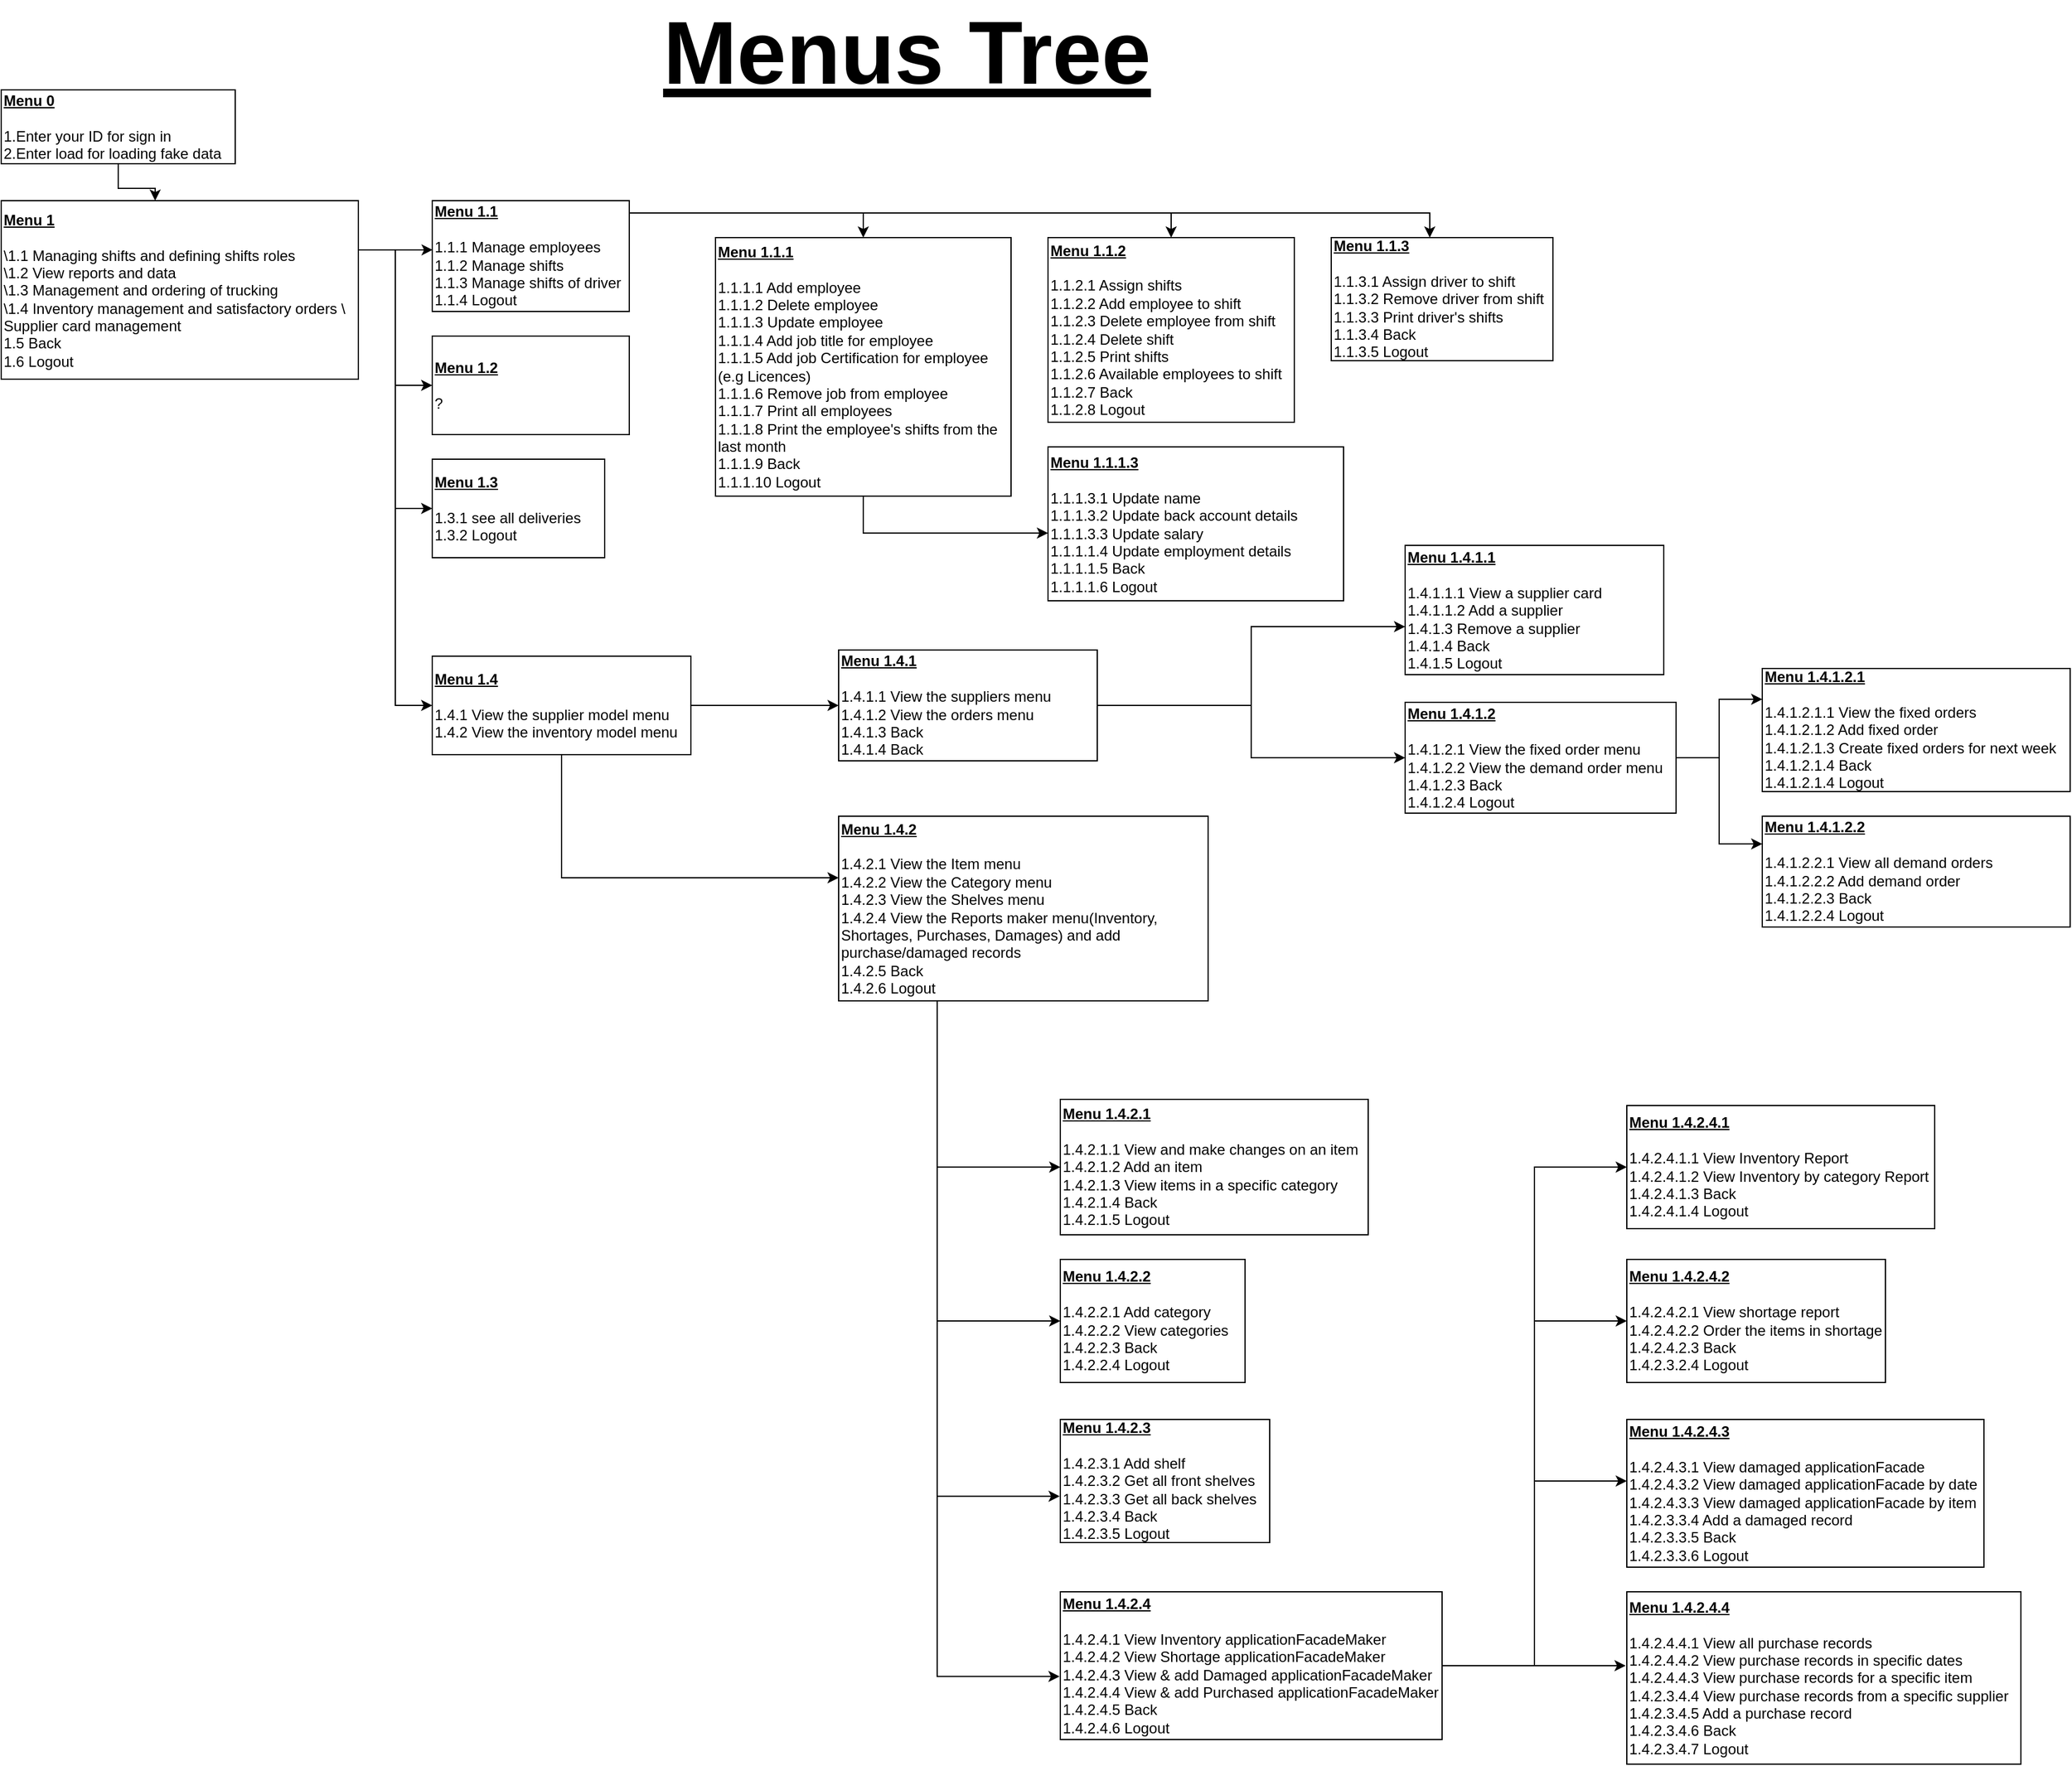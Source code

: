<mxfile version="18.0.5" type="google"><diagram id="ruL1MRWJ-r-PXbPsdeHv" name="Page-1"><mxGraphModel grid="1" page="1" gridSize="10" guides="1" tooltips="1" connect="1" arrows="1" fold="1" pageScale="1" pageWidth="850" pageHeight="1100" math="0" shadow="0"><root><mxCell id="0"/><mxCell id="1" parent="0"/><mxCell id="v5y0dJytwCC4T4Pbbbnd-27" style="edgeStyle=orthogonalEdgeStyle;rounded=0;orthogonalLoop=1;jettySize=auto;html=1;entryX=0.431;entryY=0;entryDx=0;entryDy=0;entryPerimeter=0;" edge="1" parent="1" source="v5y0dJytwCC4T4Pbbbnd-1" target="v5y0dJytwCC4T4Pbbbnd-4"><mxGeometry relative="1" as="geometry"/></mxCell><mxCell id="v5y0dJytwCC4T4Pbbbnd-1" value="&lt;b&gt;&lt;u&gt;Menu 0&lt;br&gt;&lt;/u&gt;&lt;/b&gt;&lt;br&gt;1.Enter your ID for sign in&lt;br&gt;2.Enter load for loading fake data" style="rounded=0;whiteSpace=wrap;html=1;align=left;" vertex="1" parent="1"><mxGeometry x="-830" y="-940" width="190" height="60" as="geometry"/></mxCell><mxCell id="v5y0dJytwCC4T4Pbbbnd-92" style="edgeStyle=orthogonalEdgeStyle;rounded=0;orthogonalLoop=1;jettySize=auto;html=1;entryX=0;entryY=0.5;entryDx=0;entryDy=0;" edge="1" parent="1" source="v5y0dJytwCC4T4Pbbbnd-4" target="v5y0dJytwCC4T4Pbbbnd-13"><mxGeometry relative="1" as="geometry"><Array as="points"><mxPoint x="-510" y="-810"/><mxPoint x="-510" y="-440"/></Array></mxGeometry></mxCell><mxCell id="v5y0dJytwCC4T4Pbbbnd-93" style="edgeStyle=orthogonalEdgeStyle;rounded=0;orthogonalLoop=1;jettySize=auto;html=1;entryX=0.002;entryY=0.444;entryDx=0;entryDy=0;entryPerimeter=0;" edge="1" parent="1" source="v5y0dJytwCC4T4Pbbbnd-4" target="v5y0dJytwCC4T4Pbbbnd-8"><mxGeometry relative="1" as="geometry"><Array as="points"><mxPoint x="-520" y="-810"/><mxPoint x="-520" y="-810"/></Array></mxGeometry></mxCell><mxCell id="v5y0dJytwCC4T4Pbbbnd-94" style="edgeStyle=orthogonalEdgeStyle;rounded=0;orthogonalLoop=1;jettySize=auto;html=1;entryX=0;entryY=0.5;entryDx=0;entryDy=0;" edge="1" parent="1" source="v5y0dJytwCC4T4Pbbbnd-4" target="v5y0dJytwCC4T4Pbbbnd-10"><mxGeometry relative="1" as="geometry"><Array as="points"><mxPoint x="-510" y="-810"/><mxPoint x="-510" y="-700"/></Array></mxGeometry></mxCell><mxCell id="v5y0dJytwCC4T4Pbbbnd-95" style="edgeStyle=orthogonalEdgeStyle;rounded=0;orthogonalLoop=1;jettySize=auto;html=1;entryX=0;entryY=0.5;entryDx=0;entryDy=0;" edge="1" parent="1" source="v5y0dJytwCC4T4Pbbbnd-4" target="v5y0dJytwCC4T4Pbbbnd-7"><mxGeometry relative="1" as="geometry"><Array as="points"><mxPoint x="-510" y="-810"/><mxPoint x="-510" y="-600"/></Array></mxGeometry></mxCell><mxCell id="v5y0dJytwCC4T4Pbbbnd-4" value="&lt;b&gt;&lt;u&gt;Menu 1&lt;br&gt;&lt;/u&gt;&lt;/b&gt;&lt;br&gt;\1.1 Managing shifts and defining shifts roles&lt;br&gt;\1.2 View reports and data&lt;br&gt;\1.3 Management and ordering of trucking&lt;br&gt;\1.4 Inventory management and satisfactory orders \ Supplier card management&lt;br&gt;1.5 Back&lt;br&gt;1.6 Logout" style="rounded=0;whiteSpace=wrap;html=1;align=left;" vertex="1" parent="1"><mxGeometry x="-830" y="-850" width="290" height="145" as="geometry"/></mxCell><mxCell id="v5y0dJytwCC4T4Pbbbnd-7" value="&lt;b&gt;&lt;u&gt;Menu 1.3&lt;br&gt;&lt;/u&gt;&lt;/b&gt;&lt;br&gt;1.3.1 see all deliveries&lt;br&gt;1.3.2 Logout" style="rounded=0;whiteSpace=wrap;html=1;align=left;" vertex="1" parent="1"><mxGeometry x="-480" y="-640" width="140" height="80" as="geometry"/></mxCell><mxCell id="v5y0dJytwCC4T4Pbbbnd-77" style="edgeStyle=orthogonalEdgeStyle;rounded=0;orthogonalLoop=1;jettySize=auto;html=1;" edge="1" parent="1" source="v5y0dJytwCC4T4Pbbbnd-8" target="v5y0dJytwCC4T4Pbbbnd-21"><mxGeometry relative="1" as="geometry"><Array as="points"><mxPoint x="330" y="-840"/></Array></mxGeometry></mxCell><mxCell id="v5y0dJytwCC4T4Pbbbnd-96" style="edgeStyle=orthogonalEdgeStyle;rounded=0;orthogonalLoop=1;jettySize=auto;html=1;entryX=0.5;entryY=0;entryDx=0;entryDy=0;" edge="1" parent="1" source="v5y0dJytwCC4T4Pbbbnd-8" target="v5y0dJytwCC4T4Pbbbnd-16"><mxGeometry relative="1" as="geometry"><Array as="points"><mxPoint x="120" y="-840"/></Array></mxGeometry></mxCell><mxCell id="v5y0dJytwCC4T4Pbbbnd-97" style="edgeStyle=orthogonalEdgeStyle;rounded=0;orthogonalLoop=1;jettySize=auto;html=1;entryX=0.5;entryY=0;entryDx=0;entryDy=0;" edge="1" parent="1" source="v5y0dJytwCC4T4Pbbbnd-8" target="v5y0dJytwCC4T4Pbbbnd-14"><mxGeometry relative="1" as="geometry"><Array as="points"><mxPoint x="-130" y="-840"/></Array></mxGeometry></mxCell><mxCell id="v5y0dJytwCC4T4Pbbbnd-8" value="&lt;b&gt;&lt;u&gt;Menu 1.1&lt;br&gt;&lt;/u&gt;&lt;/b&gt;&lt;br&gt;1.1.1 Manage employees&amp;nbsp;&lt;br&gt;1.1.2 Manage shifts&lt;br&gt;1.1.3 Manage shifts of driver&lt;br&gt;1.1.4 Logout" style="rounded=0;whiteSpace=wrap;html=1;align=left;" vertex="1" parent="1"><mxGeometry x="-480" y="-850" width="160" height="90" as="geometry"/></mxCell><mxCell id="v5y0dJytwCC4T4Pbbbnd-10" value="&lt;b&gt;&lt;u&gt;Menu 1.2&lt;br&gt;&lt;/u&gt;&lt;/b&gt;&lt;br&gt;?" style="rounded=0;whiteSpace=wrap;html=1;align=left;" vertex="1" parent="1"><mxGeometry x="-480" y="-740" width="160" height="80" as="geometry"/></mxCell><mxCell id="v5y0dJytwCC4T4Pbbbnd-82" style="edgeStyle=orthogonalEdgeStyle;rounded=0;orthogonalLoop=1;jettySize=auto;html=1;" edge="1" parent="1" source="v5y0dJytwCC4T4Pbbbnd-13" target="v5y0dJytwCC4T4Pbbbnd-29"><mxGeometry relative="1" as="geometry"/></mxCell><mxCell id="v5y0dJytwCC4T4Pbbbnd-87" style="edgeStyle=orthogonalEdgeStyle;rounded=0;orthogonalLoop=1;jettySize=auto;html=1;" edge="1" parent="1" source="v5y0dJytwCC4T4Pbbbnd-13" target="v5y0dJytwCC4T4Pbbbnd-32"><mxGeometry relative="1" as="geometry"><Array as="points"><mxPoint x="-375" y="-300"/></Array></mxGeometry></mxCell><mxCell id="v5y0dJytwCC4T4Pbbbnd-13" value="&lt;b&gt;&lt;u&gt;Menu 1.4&lt;br&gt;&lt;/u&gt;&lt;/b&gt;&lt;br&gt;1.4.1&amp;nbsp;View the supplier model menu&lt;br&gt;1.4.2&amp;nbsp;View the inventory model menu" style="rounded=0;whiteSpace=wrap;html=1;align=left;" vertex="1" parent="1"><mxGeometry x="-480" y="-480" width="210" height="80" as="geometry"/></mxCell><mxCell id="v5y0dJytwCC4T4Pbbbnd-80" style="edgeStyle=orthogonalEdgeStyle;rounded=0;orthogonalLoop=1;jettySize=auto;html=1;" edge="1" parent="1" source="v5y0dJytwCC4T4Pbbbnd-14" target="v5y0dJytwCC4T4Pbbbnd-79"><mxGeometry relative="1" as="geometry"><Array as="points"><mxPoint x="-130" y="-580"/></Array></mxGeometry></mxCell><mxCell id="v5y0dJytwCC4T4Pbbbnd-14" value="&lt;b&gt;&lt;u&gt;Menu 1.1.1&lt;br&gt;&lt;/u&gt;&lt;/b&gt;&lt;br&gt;1.1.1.1 Add employee&lt;br&gt;1.1.1.2 Delete employee&lt;br&gt;1.1.1.3 Update employee&lt;br&gt;1.1.1.4 Add job title for employee&lt;br&gt;1.1.1.5 Add job Certification for employee (e.g Licences)&lt;br&gt;1.1.1.6 Remove job from employee&lt;br&gt;1.1.1.7 Print all employees&lt;br&gt;1.1.1.8 Print the employee's shifts from the last month&lt;br&gt;1.1.1.9 Back&lt;br&gt;1.1.1.10 Logout" style="rounded=0;whiteSpace=wrap;html=1;align=left;" vertex="1" parent="1"><mxGeometry x="-250" y="-820" width="240" height="210" as="geometry"/></mxCell><mxCell id="v5y0dJytwCC4T4Pbbbnd-16" value="&lt;b&gt;&lt;u&gt;Menu 1.1.2&lt;br&gt;&lt;/u&gt;&lt;/b&gt;&lt;br&gt;1.1.2.1 Assign shifts&lt;br&gt;1.1.2.2 Add employee to shift&lt;br&gt;1.1.2.3 Delete employee from shift&lt;br&gt;1.1.2.4 Delete shift&lt;br&gt;1.1.2.5 Print shifts&lt;br&gt;1.1.2.6 Available employees to shift&lt;br&gt;1.1.2.7 Back&lt;br&gt;1.1.2.8 Logout&amp;nbsp;" style="rounded=0;whiteSpace=wrap;html=1;align=left;" vertex="1" parent="1"><mxGeometry x="20" y="-820" width="200" height="150" as="geometry"/></mxCell><mxCell id="v5y0dJytwCC4T4Pbbbnd-21" value="&lt;b&gt;&lt;u&gt;Menu 1.1.3&lt;br&gt;&lt;/u&gt;&lt;/b&gt;&lt;br&gt;1.1.3.1 Assign driver to shift&lt;br&gt;1.1.3.2 Remove driver from shift&lt;br&gt;1.1.3.3 Print driver's shifts&lt;br&gt;1.1.3.4 Back&lt;br&gt;1.1.3.5 Logout&amp;nbsp;" style="rounded=0;whiteSpace=wrap;html=1;align=left;" vertex="1" parent="1"><mxGeometry x="250" y="-820" width="180" height="100" as="geometry"/></mxCell><mxCell id="v5y0dJytwCC4T4Pbbbnd-84" style="edgeStyle=orthogonalEdgeStyle;rounded=0;orthogonalLoop=1;jettySize=auto;html=1;entryX=0;entryY=0.5;entryDx=0;entryDy=0;" edge="1" parent="1" source="v5y0dJytwCC4T4Pbbbnd-29" target="v5y0dJytwCC4T4Pbbbnd-34"><mxGeometry relative="1" as="geometry"/></mxCell><mxCell id="v5y0dJytwCC4T4Pbbbnd-103" style="edgeStyle=orthogonalEdgeStyle;rounded=0;orthogonalLoop=1;jettySize=auto;html=1;entryX=0;entryY=0.629;entryDx=0;entryDy=0;entryPerimeter=0;fontSize=72;" edge="1" parent="1" source="v5y0dJytwCC4T4Pbbbnd-29" target="v5y0dJytwCC4T4Pbbbnd-33"><mxGeometry relative="1" as="geometry"/></mxCell><mxCell id="v5y0dJytwCC4T4Pbbbnd-29" value="&lt;b&gt;&lt;u&gt;Menu 1.4.1&lt;br&gt;&lt;/u&gt;&lt;/b&gt;&lt;br&gt;1.4.1.1 View the suppliers menu&lt;br&gt;1.4.1.2 View the orders menu&lt;br&gt;1.4.1.3 Back&lt;br&gt;1.4.1.4 Back" style="rounded=0;whiteSpace=wrap;html=1;align=left;" vertex="1" parent="1"><mxGeometry x="-150" y="-485" width="210" height="90" as="geometry"/></mxCell><mxCell id="v5y0dJytwCC4T4Pbbbnd-88" style="edgeStyle=orthogonalEdgeStyle;rounded=0;orthogonalLoop=1;jettySize=auto;html=1;entryX=-0.002;entryY=0.573;entryDx=0;entryDy=0;entryPerimeter=0;" edge="1" parent="1" source="v5y0dJytwCC4T4Pbbbnd-32" target="v5y0dJytwCC4T4Pbbbnd-50"><mxGeometry relative="1" as="geometry"><Array as="points"><mxPoint x="-70" y="349"/></Array></mxGeometry></mxCell><mxCell id="v5y0dJytwCC4T4Pbbbnd-89" style="edgeStyle=orthogonalEdgeStyle;rounded=0;orthogonalLoop=1;jettySize=auto;html=1;entryX=-0.003;entryY=0.624;entryDx=0;entryDy=0;entryPerimeter=0;" edge="1" parent="1" source="v5y0dJytwCC4T4Pbbbnd-32" target="v5y0dJytwCC4T4Pbbbnd-48"><mxGeometry relative="1" as="geometry"><Array as="points"><mxPoint x="-70" y="202"/></Array></mxGeometry></mxCell><mxCell id="v5y0dJytwCC4T4Pbbbnd-90" style="edgeStyle=orthogonalEdgeStyle;rounded=0;orthogonalLoop=1;jettySize=auto;html=1;entryX=0;entryY=0.5;entryDx=0;entryDy=0;" edge="1" parent="1" source="v5y0dJytwCC4T4Pbbbnd-32" target="v5y0dJytwCC4T4Pbbbnd-46"><mxGeometry relative="1" as="geometry"><Array as="points"><mxPoint x="-70" y="60"/></Array></mxGeometry></mxCell><mxCell id="v5y0dJytwCC4T4Pbbbnd-91" style="edgeStyle=orthogonalEdgeStyle;rounded=0;orthogonalLoop=1;jettySize=auto;html=1;entryX=0;entryY=0.5;entryDx=0;entryDy=0;" edge="1" parent="1" source="v5y0dJytwCC4T4Pbbbnd-32" target="v5y0dJytwCC4T4Pbbbnd-43"><mxGeometry relative="1" as="geometry"><Array as="points"><mxPoint x="-70" y="-65"/></Array></mxGeometry></mxCell><mxCell id="v5y0dJytwCC4T4Pbbbnd-32" value="&lt;b&gt;&lt;u&gt;Menu 1.4.2&lt;br&gt;&lt;/u&gt;&lt;/b&gt;&lt;br&gt;1.4.2.1 View the Item menu&lt;br&gt;1.4.2.2 View the Category menu&lt;br&gt;1.4.2.3 View the Shelves menu&lt;br&gt;1.4.2.4 View the Reports maker menu(Inventory, Shortages, Purchases, Damages) and add purchase/damaged records&lt;br&gt;1.4.2.5 Back&lt;br&gt;1.4.2.6 Logout" style="rounded=0;whiteSpace=wrap;html=1;align=left;" vertex="1" parent="1"><mxGeometry x="-150" y="-350" width="300" height="150" as="geometry"/></mxCell><mxCell id="v5y0dJytwCC4T4Pbbbnd-33" value="&lt;b&gt;&lt;u&gt;Menu 1.4.1.1&lt;br&gt;&lt;/u&gt;&lt;/b&gt;&lt;br&gt;1.4.1.1.1 View a supplier card&lt;br&gt;1.4.1.1.2 Add a supplier&amp;nbsp;&lt;br&gt;1.4.1.3 Remove a supplier&lt;br&gt;1.4.1.4 Back&lt;br&gt;1.4.1.5 Logout" style="rounded=0;whiteSpace=wrap;html=1;align=left;" vertex="1" parent="1"><mxGeometry x="310" y="-570" width="210" height="105" as="geometry"/></mxCell><mxCell id="v5y0dJytwCC4T4Pbbbnd-85" style="edgeStyle=orthogonalEdgeStyle;rounded=0;orthogonalLoop=1;jettySize=auto;html=1;exitX=1;exitY=0.5;exitDx=0;exitDy=0;entryX=0;entryY=0.25;entryDx=0;entryDy=0;" edge="1" parent="1" source="v5y0dJytwCC4T4Pbbbnd-34" target="v5y0dJytwCC4T4Pbbbnd-37"><mxGeometry relative="1" as="geometry"/></mxCell><mxCell id="v5y0dJytwCC4T4Pbbbnd-86" style="edgeStyle=orthogonalEdgeStyle;rounded=0;orthogonalLoop=1;jettySize=auto;html=1;entryX=0;entryY=0.25;entryDx=0;entryDy=0;" edge="1" parent="1" source="v5y0dJytwCC4T4Pbbbnd-34" target="v5y0dJytwCC4T4Pbbbnd-40"><mxGeometry relative="1" as="geometry"/></mxCell><mxCell id="v5y0dJytwCC4T4Pbbbnd-34" value="&lt;b&gt;&lt;u&gt;Menu 1.4.1.2&lt;br&gt;&lt;/u&gt;&lt;/b&gt;&lt;br&gt;1.4.1.2.1 View the fixed order menu&lt;br&gt;1.4.1.2.2 View the demand order menu&lt;br&gt;1.4.1.2.3 Back&lt;br&gt;1.4.1.2.4 Logout" style="rounded=0;whiteSpace=wrap;html=1;align=left;" vertex="1" parent="1"><mxGeometry x="310" y="-442.5" width="220" height="90" as="geometry"/></mxCell><mxCell id="v5y0dJytwCC4T4Pbbbnd-37" value="&lt;b&gt;&lt;u&gt;Menu 1.4.1.2.1&lt;br&gt;&lt;/u&gt;&lt;/b&gt;&lt;br&gt;1.4.1.2.1.1 View the fixed orders&lt;br&gt;1.4.1.2.1.2 Add fixed order&lt;br&gt;1.4.1.2.1.3 Create fixed orders for next week&amp;nbsp;&lt;br&gt;1.4.1.2.1.4 Back&lt;br&gt;1.4.1.2.1.4 Logout" style="rounded=0;whiteSpace=wrap;html=1;align=left;" vertex="1" parent="1"><mxGeometry x="600" y="-470" width="250" height="100" as="geometry"/></mxCell><mxCell id="v5y0dJytwCC4T4Pbbbnd-40" value="&lt;b&gt;&lt;u&gt;Menu 1.4.1.2.2&lt;br&gt;&lt;/u&gt;&lt;/b&gt;&lt;br&gt;1.4.1.2.2.1 View all demand orders&lt;br&gt;1.4.1.2.2.2 Add demand order&lt;br&gt;1.4.1.2.2.3 Back&amp;nbsp;&lt;br&gt;1.4.1.2.2.4 Logout" style="rounded=0;whiteSpace=wrap;html=1;align=left;" vertex="1" parent="1"><mxGeometry x="600" y="-350" width="250" height="90" as="geometry"/></mxCell><mxCell id="v5y0dJytwCC4T4Pbbbnd-43" value="&lt;b&gt;&lt;u&gt;Menu 1.4.2.1&lt;br&gt;&lt;/u&gt;&lt;/b&gt;&lt;br&gt;1.4.2.1.1 View and make changes on an item&lt;br&gt;1.4.2.1.2 Add an item&lt;br&gt;1.4.2.1.3 View items in a specific category&lt;br&gt;1.4.2.1.4 Back&lt;br&gt;1.4.2.1.5 Logout" style="rounded=0;whiteSpace=wrap;html=1;align=left;" vertex="1" parent="1"><mxGeometry x="30" y="-120" width="250" height="110" as="geometry"/></mxCell><mxCell id="v5y0dJytwCC4T4Pbbbnd-46" value="&lt;b&gt;&lt;u&gt;Menu 1.4.2.2&lt;br&gt;&lt;/u&gt;&lt;/b&gt;&lt;br&gt;1.4.2.2.1 Add category&lt;br&gt;1.4.2.2.2 View categories&lt;br&gt;1.4.2.2.3 Back&lt;br&gt;1.4.2.2.4 Logout" style="rounded=0;whiteSpace=wrap;html=1;align=left;" vertex="1" parent="1"><mxGeometry x="30" y="10" width="150" height="100" as="geometry"/></mxCell><mxCell id="v5y0dJytwCC4T4Pbbbnd-48" value="&lt;b&gt;&lt;u&gt;Menu 1.4.2.3&lt;br&gt;&lt;/u&gt;&lt;/b&gt;&lt;br&gt;1.4.2.3.1 Add shelf&lt;br&gt;1.4.2.3.2 Get all front shelves&lt;br&gt;1.4.2.3.3 Get all back shelves&lt;br&gt;1.4.2.3.4 Back&lt;br&gt;1.4.2.3.5 Logout" style="rounded=0;whiteSpace=wrap;html=1;align=left;" vertex="1" parent="1"><mxGeometry x="30" y="140" width="170" height="100" as="geometry"/></mxCell><mxCell id="v5y0dJytwCC4T4Pbbbnd-98" style="edgeStyle=orthogonalEdgeStyle;rounded=0;orthogonalLoop=1;jettySize=auto;html=1;entryX=-0.003;entryY=0.429;entryDx=0;entryDy=0;entryPerimeter=0;" edge="1" parent="1" source="v5y0dJytwCC4T4Pbbbnd-50" target="v5y0dJytwCC4T4Pbbbnd-59"><mxGeometry relative="1" as="geometry"/></mxCell><mxCell id="v5y0dJytwCC4T4Pbbbnd-99" style="edgeStyle=orthogonalEdgeStyle;rounded=0;orthogonalLoop=1;jettySize=auto;html=1;entryX=0;entryY=0.5;entryDx=0;entryDy=0;" edge="1" parent="1" source="v5y0dJytwCC4T4Pbbbnd-50" target="v5y0dJytwCC4T4Pbbbnd-54"><mxGeometry relative="1" as="geometry"/></mxCell><mxCell id="v5y0dJytwCC4T4Pbbbnd-100" style="edgeStyle=orthogonalEdgeStyle;rounded=0;orthogonalLoop=1;jettySize=auto;html=1;entryX=0;entryY=0.5;entryDx=0;entryDy=0;" edge="1" parent="1" source="v5y0dJytwCC4T4Pbbbnd-50" target="v5y0dJytwCC4T4Pbbbnd-55"><mxGeometry relative="1" as="geometry"/></mxCell><mxCell id="v5y0dJytwCC4T4Pbbbnd-101" style="edgeStyle=orthogonalEdgeStyle;rounded=0;orthogonalLoop=1;jettySize=auto;html=1;entryX=0;entryY=0.417;entryDx=0;entryDy=0;entryPerimeter=0;" edge="1" parent="1" source="v5y0dJytwCC4T4Pbbbnd-50" target="v5y0dJytwCC4T4Pbbbnd-58"><mxGeometry relative="1" as="geometry"/></mxCell><mxCell id="v5y0dJytwCC4T4Pbbbnd-50" value="&lt;b&gt;&lt;u&gt;Menu 1.4.2.4&lt;br&gt;&lt;/u&gt;&lt;/b&gt;&lt;br&gt;1.4.2.4.1 View Inventory applicationFacadeMaker&lt;br&gt;1.4.2.4.2 View Shortage applicationFacadeMaker&lt;br&gt;1.4.2.4.3 View &amp;amp; add Damaged applicationFacadeMaker&lt;br&gt;1.4.2.4.4 View &amp;amp; add Purchased applicationFacadeMaker&lt;br&gt;1.4.2.4.5 Back&lt;br&gt;1.4.2.4.6 Logout" style="rounded=0;whiteSpace=wrap;html=1;align=left;" vertex="1" parent="1"><mxGeometry x="30" y="280" width="310" height="120" as="geometry"/></mxCell><mxCell id="v5y0dJytwCC4T4Pbbbnd-54" value="&lt;b&gt;&lt;u&gt;Menu 1.4.2.4.1&lt;br&gt;&lt;/u&gt;&lt;/b&gt;&lt;br&gt;1.4.2.4.1.1 View Inventory Report&lt;br&gt;1.4.2.4.1.2 View Inventory by category Report&lt;br&gt;1.4.2.4.1.3 Back&lt;br&gt;1.4.2.4.1.4 Logout" style="rounded=0;whiteSpace=wrap;html=1;align=left;" vertex="1" parent="1"><mxGeometry x="490" y="-115" width="250" height="100" as="geometry"/></mxCell><mxCell id="v5y0dJytwCC4T4Pbbbnd-55" value="&lt;b&gt;&lt;u&gt;Menu 1.4.2.4.2&lt;br&gt;&lt;/u&gt;&lt;/b&gt;&lt;br&gt;1.4.2.4.2.1 View shortage report&lt;br&gt;1.4.2.4.2.2 Order the items in shortage&lt;br&gt;1.4.2.4.2.3 Back&lt;br&gt;1.4.2.3.2.4 Logout" style="rounded=0;whiteSpace=wrap;html=1;align=left;" vertex="1" parent="1"><mxGeometry x="490" y="10" width="210" height="100" as="geometry"/></mxCell><mxCell id="v5y0dJytwCC4T4Pbbbnd-58" value="&lt;b&gt;&lt;u&gt;Menu 1.4.2.4.3&lt;br&gt;&lt;/u&gt;&lt;/b&gt;&lt;br&gt;1.4.2.4.3.1 View damaged applicationFacade&lt;br&gt;1.4.2.4.3.2 View damaged applicationFacade by date&lt;br&gt;1.4.2.4.3.3 View damaged applicationFacade by item&lt;br&gt;1.4.2.3.3.4 Add a damaged record&lt;br&gt;1.4.2.3.3.5 Back&lt;br&gt;1.4.2.3.3.6 Logout" style="rounded=0;whiteSpace=wrap;html=1;align=left;" vertex="1" parent="1"><mxGeometry x="490" y="140" width="290" height="120" as="geometry"/></mxCell><mxCell id="v5y0dJytwCC4T4Pbbbnd-59" value="&lt;b&gt;&lt;u&gt;Menu 1.4.2.4.4&lt;br&gt;&lt;/u&gt;&lt;/b&gt;&lt;br&gt;1.4.2.4.4.1&amp;nbsp;View all purchase records&lt;br&gt;1.4.2.4.4.2&amp;nbsp;View purchase records in specific dates&lt;br&gt;1.4.2.4.4.3&amp;nbsp;View purchase records for a specific item&lt;br&gt;1.4.2.3.4.4&amp;nbsp;View purchase records from a specific supplier&lt;br&gt;1.4.2.3.4.5 Add a purchase record&lt;br&gt;1.4.2.3.4.6 Back&lt;br&gt;1.4.2.3.4.7 Logout" style="rounded=0;whiteSpace=wrap;html=1;align=left;" vertex="1" parent="1"><mxGeometry x="490" y="280" width="320" height="140" as="geometry"/></mxCell><mxCell id="v5y0dJytwCC4T4Pbbbnd-79" value="&lt;b&gt;&lt;u&gt;Menu 1.1.1.3&lt;br&gt;&lt;/u&gt;&lt;/b&gt;&lt;br&gt;1.1.1.3.1 Update name&lt;br&gt;1.1.1.3.2 Update&amp;nbsp;back account details&lt;br&gt;1.1.1.3.3 Update salary&lt;br&gt;1.1.1.1.4 Update employment details&lt;br&gt;1.1.1.1.5 Back&lt;br&gt;1.1.1.1.6 Logout" style="rounded=0;whiteSpace=wrap;html=1;align=left;" vertex="1" parent="1"><mxGeometry x="20" y="-650" width="240" height="125" as="geometry"/></mxCell><mxCell id="v5y0dJytwCC4T4Pbbbnd-102" value="&lt;font style=&quot;font-size: 72px;&quot;&gt;&lt;b style=&quot;&quot;&gt;&lt;u style=&quot;&quot;&gt;Menus Tree&lt;/u&gt;&lt;/b&gt;&lt;/font&gt;" style="text;html=1;align=center;verticalAlign=middle;resizable=0;points=[];autosize=1;strokeColor=none;fillColor=none;" vertex="1" parent="1"><mxGeometry x="-300" y="-990" width="410" height="40" as="geometry"/></mxCell></root></mxGraphModel></diagram></mxfile>